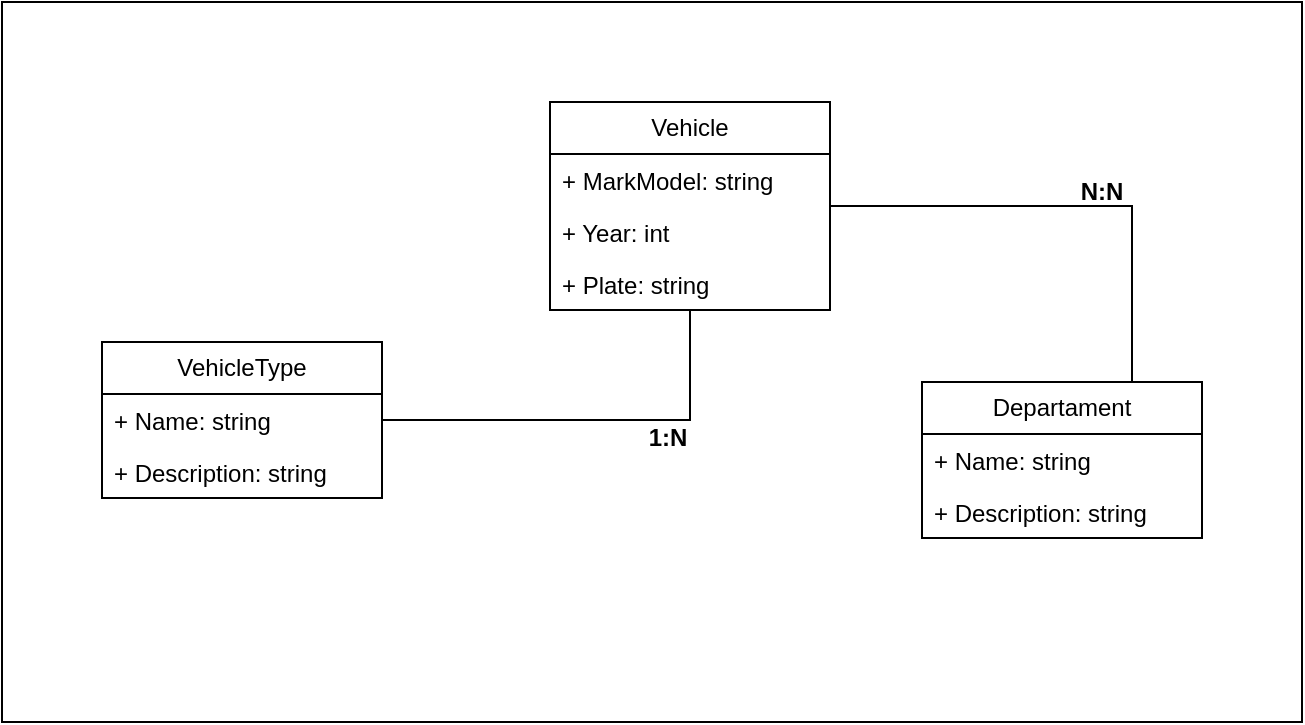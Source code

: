<mxfile version="26.2.15">
  <diagram name="Página-1" id="9vsg7K9d6FzYXRq3o_f8">
    <mxGraphModel dx="1336" dy="794" grid="1" gridSize="10" guides="1" tooltips="1" connect="1" arrows="1" fold="1" page="1" pageScale="1" pageWidth="827" pageHeight="1169" math="0" shadow="0">
      <root>
        <mxCell id="0" />
        <mxCell id="1" parent="0" />
        <mxCell id="O9Wn6w9SaZCrM5dv37Od-18" value="" style="rounded=0;whiteSpace=wrap;html=1;" vertex="1" parent="1">
          <mxGeometry x="70" y="120" width="650" height="360" as="geometry" />
        </mxCell>
        <mxCell id="O9Wn6w9SaZCrM5dv37Od-1" value="Vehicle" style="swimlane;fontStyle=0;childLayout=stackLayout;horizontal=1;startSize=26;fillColor=none;horizontalStack=0;resizeParent=1;resizeParentMax=0;resizeLast=0;collapsible=1;marginBottom=0;whiteSpace=wrap;html=1;" vertex="1" parent="1">
          <mxGeometry x="344" y="170" width="140" height="104" as="geometry" />
        </mxCell>
        <mxCell id="O9Wn6w9SaZCrM5dv37Od-2" value="+ MarkModel: string" style="text;strokeColor=none;fillColor=none;align=left;verticalAlign=top;spacingLeft=4;spacingRight=4;overflow=hidden;rotatable=0;points=[[0,0.5],[1,0.5]];portConstraint=eastwest;whiteSpace=wrap;html=1;" vertex="1" parent="O9Wn6w9SaZCrM5dv37Od-1">
          <mxGeometry y="26" width="140" height="26" as="geometry" />
        </mxCell>
        <mxCell id="O9Wn6w9SaZCrM5dv37Od-3" value="+ Year: int" style="text;strokeColor=none;fillColor=none;align=left;verticalAlign=top;spacingLeft=4;spacingRight=4;overflow=hidden;rotatable=0;points=[[0,0.5],[1,0.5]];portConstraint=eastwest;whiteSpace=wrap;html=1;" vertex="1" parent="O9Wn6w9SaZCrM5dv37Od-1">
          <mxGeometry y="52" width="140" height="26" as="geometry" />
        </mxCell>
        <mxCell id="O9Wn6w9SaZCrM5dv37Od-4" value="+ Plate: string" style="text;strokeColor=none;fillColor=none;align=left;verticalAlign=top;spacingLeft=4;spacingRight=4;overflow=hidden;rotatable=0;points=[[0,0.5],[1,0.5]];portConstraint=eastwest;whiteSpace=wrap;html=1;" vertex="1" parent="O9Wn6w9SaZCrM5dv37Od-1">
          <mxGeometry y="78" width="140" height="26" as="geometry" />
        </mxCell>
        <mxCell id="O9Wn6w9SaZCrM5dv37Od-12" style="edgeStyle=orthogonalEdgeStyle;rounded=0;orthogonalLoop=1;jettySize=auto;html=1;endArrow=none;startFill=0;" edge="1" parent="1" source="O9Wn6w9SaZCrM5dv37Od-5" target="O9Wn6w9SaZCrM5dv37Od-1">
          <mxGeometry relative="1" as="geometry" />
        </mxCell>
        <mxCell id="O9Wn6w9SaZCrM5dv37Od-5" value="VehicleType" style="swimlane;fontStyle=0;childLayout=stackLayout;horizontal=1;startSize=26;fillColor=none;horizontalStack=0;resizeParent=1;resizeParentMax=0;resizeLast=0;collapsible=1;marginBottom=0;whiteSpace=wrap;html=1;" vertex="1" parent="1">
          <mxGeometry x="120" y="290" width="140" height="78" as="geometry" />
        </mxCell>
        <mxCell id="O9Wn6w9SaZCrM5dv37Od-6" value="+ Name: string" style="text;strokeColor=none;fillColor=none;align=left;verticalAlign=top;spacingLeft=4;spacingRight=4;overflow=hidden;rotatable=0;points=[[0,0.5],[1,0.5]];portConstraint=eastwest;whiteSpace=wrap;html=1;" vertex="1" parent="O9Wn6w9SaZCrM5dv37Od-5">
          <mxGeometry y="26" width="140" height="26" as="geometry" />
        </mxCell>
        <mxCell id="O9Wn6w9SaZCrM5dv37Od-8" value="+ Description: string" style="text;strokeColor=none;fillColor=none;align=left;verticalAlign=top;spacingLeft=4;spacingRight=4;overflow=hidden;rotatable=0;points=[[0,0.5],[1,0.5]];portConstraint=eastwest;whiteSpace=wrap;html=1;" vertex="1" parent="O9Wn6w9SaZCrM5dv37Od-5">
          <mxGeometry y="52" width="140" height="26" as="geometry" />
        </mxCell>
        <mxCell id="O9Wn6w9SaZCrM5dv37Od-9" value="Departament" style="swimlane;fontStyle=0;childLayout=stackLayout;horizontal=1;startSize=26;fillColor=none;horizontalStack=0;resizeParent=1;resizeParentMax=0;resizeLast=0;collapsible=1;marginBottom=0;whiteSpace=wrap;html=1;" vertex="1" parent="1">
          <mxGeometry x="530" y="310" width="140" height="78" as="geometry" />
        </mxCell>
        <mxCell id="O9Wn6w9SaZCrM5dv37Od-10" value="+ Name: string" style="text;strokeColor=none;fillColor=none;align=left;verticalAlign=top;spacingLeft=4;spacingRight=4;overflow=hidden;rotatable=0;points=[[0,0.5],[1,0.5]];portConstraint=eastwest;whiteSpace=wrap;html=1;" vertex="1" parent="O9Wn6w9SaZCrM5dv37Od-9">
          <mxGeometry y="26" width="140" height="26" as="geometry" />
        </mxCell>
        <mxCell id="O9Wn6w9SaZCrM5dv37Od-11" value="+ Description: string" style="text;strokeColor=none;fillColor=none;align=left;verticalAlign=top;spacingLeft=4;spacingRight=4;overflow=hidden;rotatable=0;points=[[0,0.5],[1,0.5]];portConstraint=eastwest;whiteSpace=wrap;html=1;" vertex="1" parent="O9Wn6w9SaZCrM5dv37Od-9">
          <mxGeometry y="52" width="140" height="26" as="geometry" />
        </mxCell>
        <mxCell id="O9Wn6w9SaZCrM5dv37Od-13" style="edgeStyle=orthogonalEdgeStyle;rounded=0;orthogonalLoop=1;jettySize=auto;html=1;entryX=0.75;entryY=0;entryDx=0;entryDy=0;endArrow=none;startFill=0;" edge="1" parent="1" source="O9Wn6w9SaZCrM5dv37Od-1" target="O9Wn6w9SaZCrM5dv37Od-9">
          <mxGeometry relative="1" as="geometry" />
        </mxCell>
        <mxCell id="O9Wn6w9SaZCrM5dv37Od-15" value="1:N" style="text;html=1;align=center;verticalAlign=middle;whiteSpace=wrap;rounded=0;fontStyle=1" vertex="1" parent="1">
          <mxGeometry x="373" y="323" width="60" height="30" as="geometry" />
        </mxCell>
        <mxCell id="O9Wn6w9SaZCrM5dv37Od-16" value="N:N" style="text;html=1;align=center;verticalAlign=middle;whiteSpace=wrap;rounded=0;fontStyle=1" vertex="1" parent="1">
          <mxGeometry x="590" y="200" width="60" height="30" as="geometry" />
        </mxCell>
      </root>
    </mxGraphModel>
  </diagram>
</mxfile>
